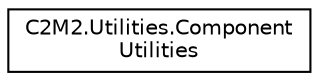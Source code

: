 digraph "Graphical Class Hierarchy"
{
 // LATEX_PDF_SIZE
  edge [fontname="Helvetica",fontsize="10",labelfontname="Helvetica",labelfontsize="10"];
  node [fontname="Helvetica",fontsize="10",shape=record];
  rankdir="LR";
  Node0 [label="C2M2.Utilities.Component\lUtilities",height=0.2,width=0.4,color="black", fillcolor="white", style="filled",URL="$d8/de7/class_c2_m2_1_1_utilities_1_1_component_utilities.html",tooltip=" "];
}
